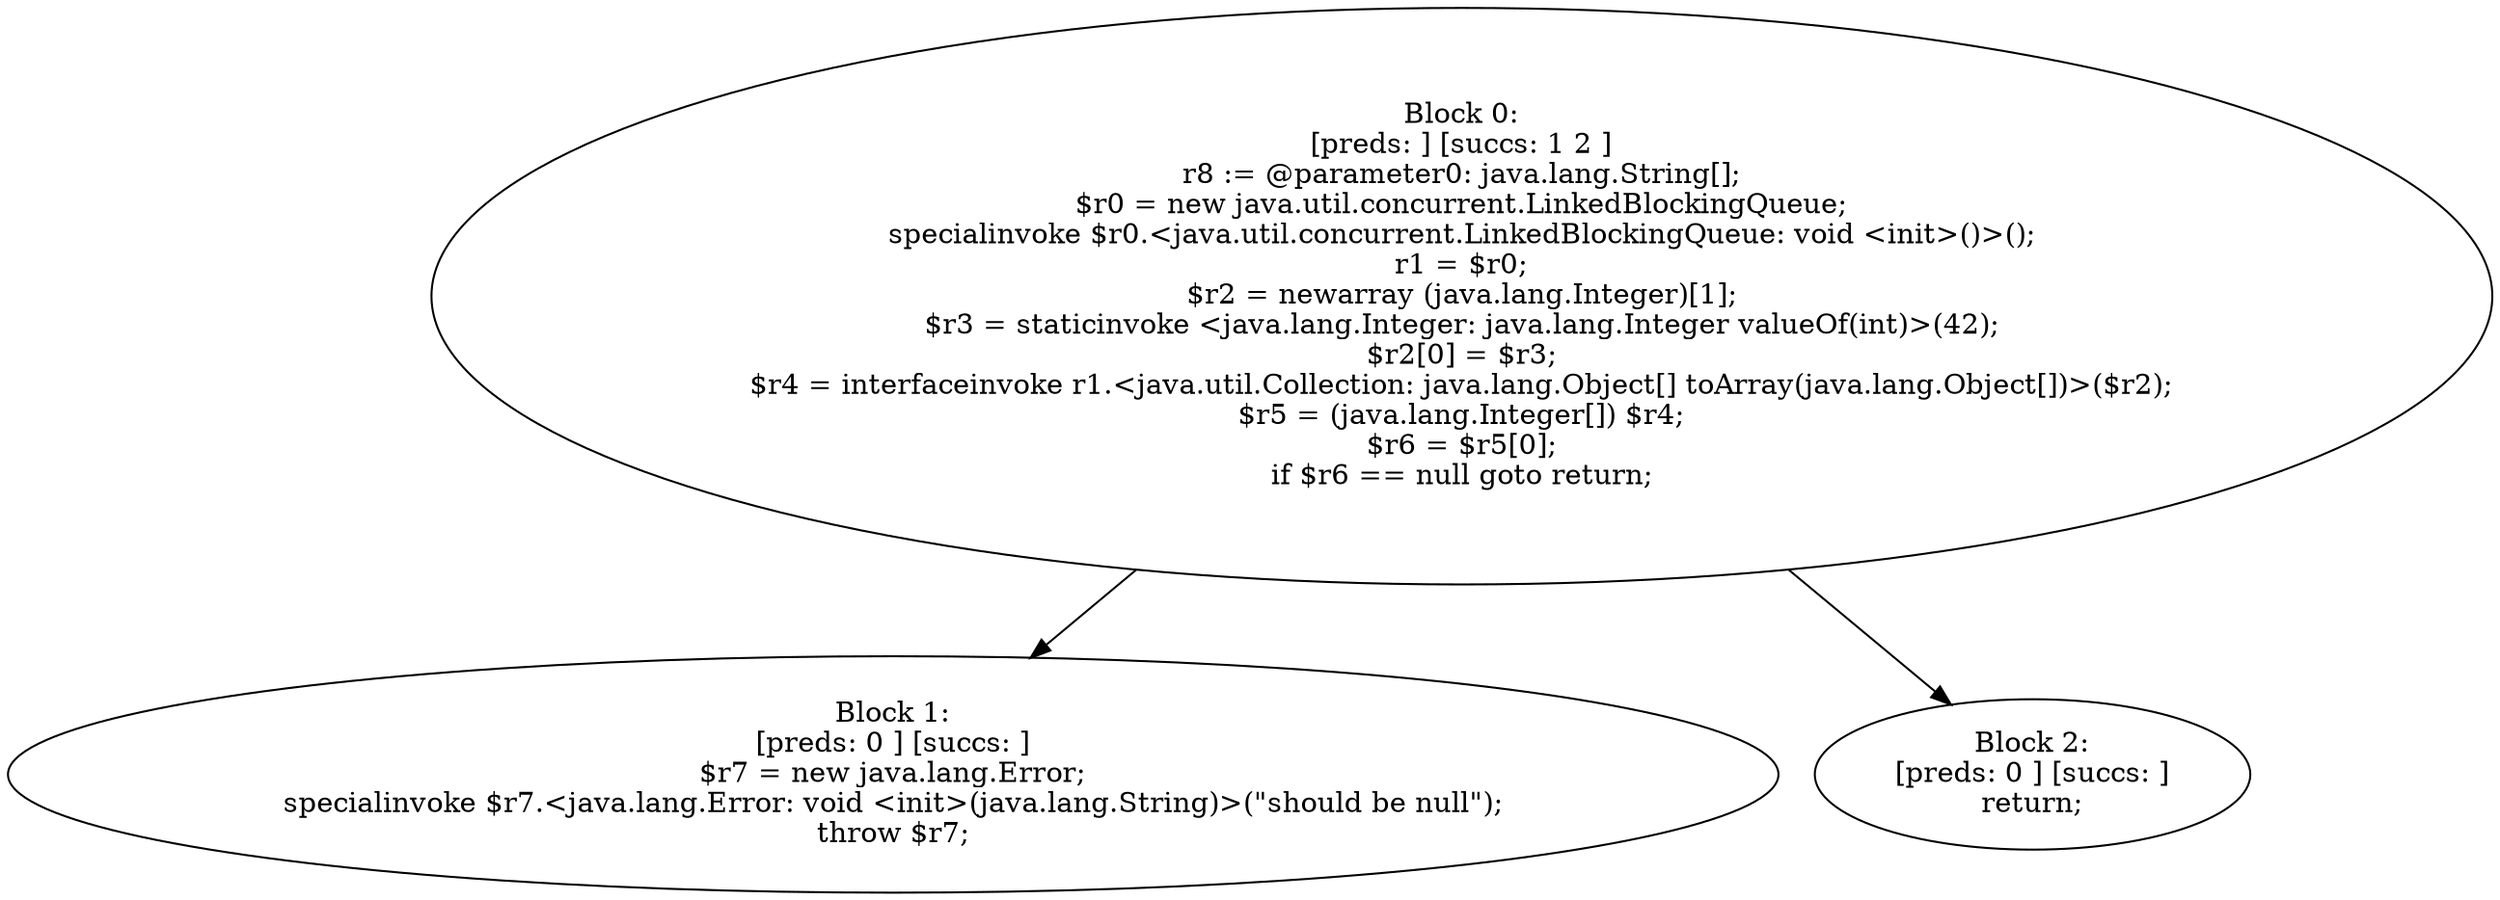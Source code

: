 digraph "unitGraph" {
    "Block 0:
[preds: ] [succs: 1 2 ]
r8 := @parameter0: java.lang.String[];
$r0 = new java.util.concurrent.LinkedBlockingQueue;
specialinvoke $r0.<java.util.concurrent.LinkedBlockingQueue: void <init>()>();
r1 = $r0;
$r2 = newarray (java.lang.Integer)[1];
$r3 = staticinvoke <java.lang.Integer: java.lang.Integer valueOf(int)>(42);
$r2[0] = $r3;
$r4 = interfaceinvoke r1.<java.util.Collection: java.lang.Object[] toArray(java.lang.Object[])>($r2);
$r5 = (java.lang.Integer[]) $r4;
$r6 = $r5[0];
if $r6 == null goto return;
"
    "Block 1:
[preds: 0 ] [succs: ]
$r7 = new java.lang.Error;
specialinvoke $r7.<java.lang.Error: void <init>(java.lang.String)>(\"should be null\");
throw $r7;
"
    "Block 2:
[preds: 0 ] [succs: ]
return;
"
    "Block 0:
[preds: ] [succs: 1 2 ]
r8 := @parameter0: java.lang.String[];
$r0 = new java.util.concurrent.LinkedBlockingQueue;
specialinvoke $r0.<java.util.concurrent.LinkedBlockingQueue: void <init>()>();
r1 = $r0;
$r2 = newarray (java.lang.Integer)[1];
$r3 = staticinvoke <java.lang.Integer: java.lang.Integer valueOf(int)>(42);
$r2[0] = $r3;
$r4 = interfaceinvoke r1.<java.util.Collection: java.lang.Object[] toArray(java.lang.Object[])>($r2);
$r5 = (java.lang.Integer[]) $r4;
$r6 = $r5[0];
if $r6 == null goto return;
"->"Block 1:
[preds: 0 ] [succs: ]
$r7 = new java.lang.Error;
specialinvoke $r7.<java.lang.Error: void <init>(java.lang.String)>(\"should be null\");
throw $r7;
";
    "Block 0:
[preds: ] [succs: 1 2 ]
r8 := @parameter0: java.lang.String[];
$r0 = new java.util.concurrent.LinkedBlockingQueue;
specialinvoke $r0.<java.util.concurrent.LinkedBlockingQueue: void <init>()>();
r1 = $r0;
$r2 = newarray (java.lang.Integer)[1];
$r3 = staticinvoke <java.lang.Integer: java.lang.Integer valueOf(int)>(42);
$r2[0] = $r3;
$r4 = interfaceinvoke r1.<java.util.Collection: java.lang.Object[] toArray(java.lang.Object[])>($r2);
$r5 = (java.lang.Integer[]) $r4;
$r6 = $r5[0];
if $r6 == null goto return;
"->"Block 2:
[preds: 0 ] [succs: ]
return;
";
}
